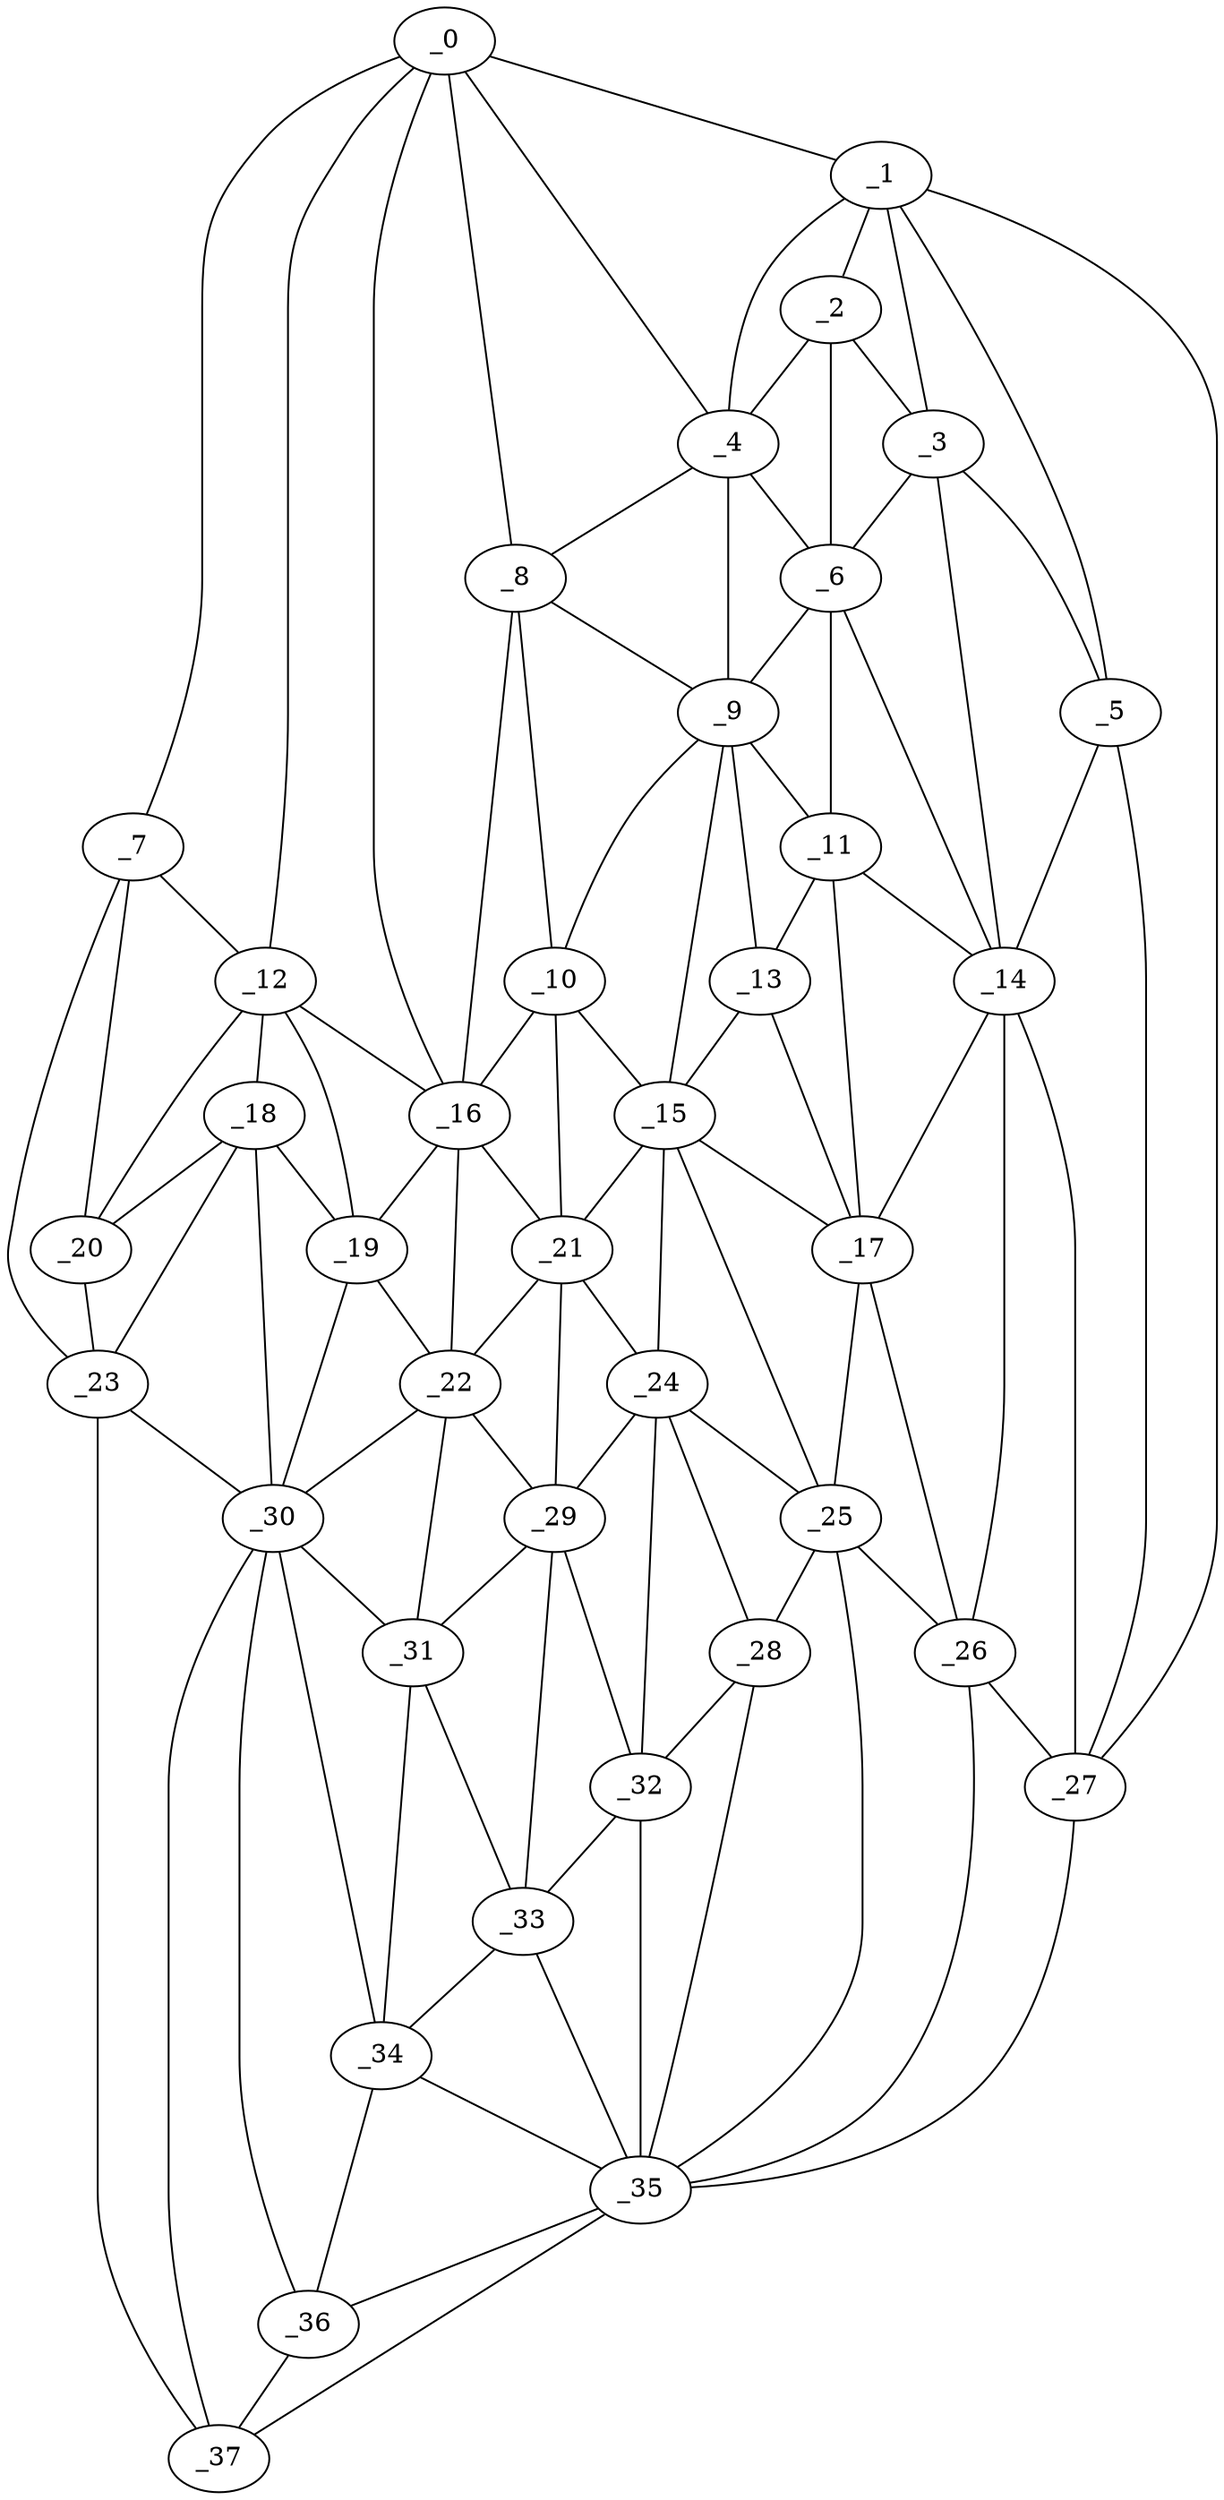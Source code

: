 graph "obj49__195.gxl" {
	_0	 [x=38,
		y=8];
	_1	 [x=38,
		y=100];
	_0 -- _1	 [valence=1];
	_4	 [x=42,
		y=69];
	_0 -- _4	 [valence=1];
	_7	 [x=49,
		y=3];
	_0 -- _7	 [valence=1];
	_8	 [x=50,
		y=66];
	_0 -- _8	 [valence=2];
	_12	 [x=58,
		y=13];
	_0 -- _12	 [valence=2];
	_16	 [x=66,
		y=27];
	_0 -- _16	 [valence=2];
	_2	 [x=41,
		y=83];
	_1 -- _2	 [valence=1];
	_3	 [x=41,
		y=88];
	_1 -- _3	 [valence=2];
	_1 -- _4	 [valence=2];
	_5	 [x=46,
		y=99];
	_1 -- _5	 [valence=2];
	_27	 [x=77,
		y=104];
	_1 -- _27	 [valence=1];
	_2 -- _3	 [valence=1];
	_2 -- _4	 [valence=2];
	_6	 [x=47,
		y=81];
	_2 -- _6	 [valence=2];
	_3 -- _5	 [valence=2];
	_3 -- _6	 [valence=2];
	_14	 [x=58,
		y=95];
	_3 -- _14	 [valence=2];
	_4 -- _6	 [valence=2];
	_4 -- _8	 [valence=1];
	_9	 [x=51,
		y=73];
	_4 -- _9	 [valence=2];
	_5 -- _14	 [valence=2];
	_5 -- _27	 [valence=2];
	_6 -- _9	 [valence=2];
	_11	 [x=56,
		y=82];
	_6 -- _11	 [valence=2];
	_6 -- _14	 [valence=2];
	_7 -- _12	 [valence=2];
	_20	 [x=69,
		y=5];
	_7 -- _20	 [valence=2];
	_23	 [x=74,
		y=4];
	_7 -- _23	 [valence=1];
	_8 -- _9	 [valence=2];
	_10	 [x=56,
		y=65];
	_8 -- _10	 [valence=2];
	_8 -- _16	 [valence=2];
	_9 -- _10	 [valence=2];
	_9 -- _11	 [valence=2];
	_13	 [x=58,
		y=78];
	_9 -- _13	 [valence=1];
	_15	 [x=61,
		y=74];
	_9 -- _15	 [valence=2];
	_10 -- _15	 [valence=1];
	_10 -- _16	 [valence=2];
	_21	 [x=71,
		y=62];
	_10 -- _21	 [valence=2];
	_11 -- _13	 [valence=2];
	_11 -- _14	 [valence=2];
	_17	 [x=66,
		y=84];
	_11 -- _17	 [valence=1];
	_12 -- _16	 [valence=2];
	_18	 [x=67,
		y=12];
	_12 -- _18	 [valence=2];
	_19	 [x=67,
		y=23];
	_12 -- _19	 [valence=1];
	_12 -- _20	 [valence=1];
	_13 -- _15	 [valence=1];
	_13 -- _17	 [valence=2];
	_14 -- _17	 [valence=1];
	_26	 [x=76,
		y=87];
	_14 -- _26	 [valence=2];
	_14 -- _27	 [valence=2];
	_15 -- _17	 [valence=2];
	_15 -- _21	 [valence=2];
	_24	 [x=74,
		y=69];
	_15 -- _24	 [valence=2];
	_25	 [x=76,
		y=80];
	_15 -- _25	 [valence=1];
	_16 -- _19	 [valence=2];
	_16 -- _21	 [valence=1];
	_22	 [x=72,
		y=29];
	_16 -- _22	 [valence=2];
	_17 -- _25	 [valence=2];
	_17 -- _26	 [valence=2];
	_18 -- _19	 [valence=2];
	_18 -- _20	 [valence=2];
	_18 -- _23	 [valence=1];
	_30	 [x=81,
		y=29];
	_18 -- _30	 [valence=2];
	_19 -- _22	 [valence=1];
	_19 -- _30	 [valence=1];
	_20 -- _23	 [valence=1];
	_21 -- _22	 [valence=1];
	_21 -- _24	 [valence=2];
	_29	 [x=79,
		y=58];
	_21 -- _29	 [valence=2];
	_22 -- _29	 [valence=1];
	_22 -- _30	 [valence=1];
	_31	 [x=83,
		y=53];
	_22 -- _31	 [valence=2];
	_23 -- _30	 [valence=2];
	_37	 [x=95,
		y=12];
	_23 -- _37	 [valence=1];
	_24 -- _25	 [valence=2];
	_28	 [x=78,
		y=75];
	_24 -- _28	 [valence=1];
	_24 -- _29	 [valence=1];
	_32	 [x=83,
		y=66];
	_24 -- _32	 [valence=2];
	_25 -- _26	 [valence=2];
	_25 -- _28	 [valence=1];
	_35	 [x=92,
		y=87];
	_25 -- _35	 [valence=2];
	_26 -- _27	 [valence=2];
	_26 -- _35	 [valence=1];
	_27 -- _35	 [valence=1];
	_28 -- _32	 [valence=2];
	_28 -- _35	 [valence=2];
	_29 -- _31	 [valence=2];
	_29 -- _32	 [valence=2];
	_33	 [x=90,
		y=60];
	_29 -- _33	 [valence=2];
	_30 -- _31	 [valence=2];
	_34	 [x=92,
		y=40];
	_30 -- _34	 [valence=2];
	_36	 [x=93,
		y=30];
	_30 -- _36	 [valence=2];
	_30 -- _37	 [valence=2];
	_31 -- _33	 [valence=2];
	_31 -- _34	 [valence=1];
	_32 -- _33	 [valence=2];
	_32 -- _35	 [valence=1];
	_33 -- _34	 [valence=2];
	_33 -- _35	 [valence=1];
	_34 -- _35	 [valence=2];
	_34 -- _36	 [valence=2];
	_35 -- _36	 [valence=1];
	_35 -- _37	 [valence=1];
	_36 -- _37	 [valence=1];
}
